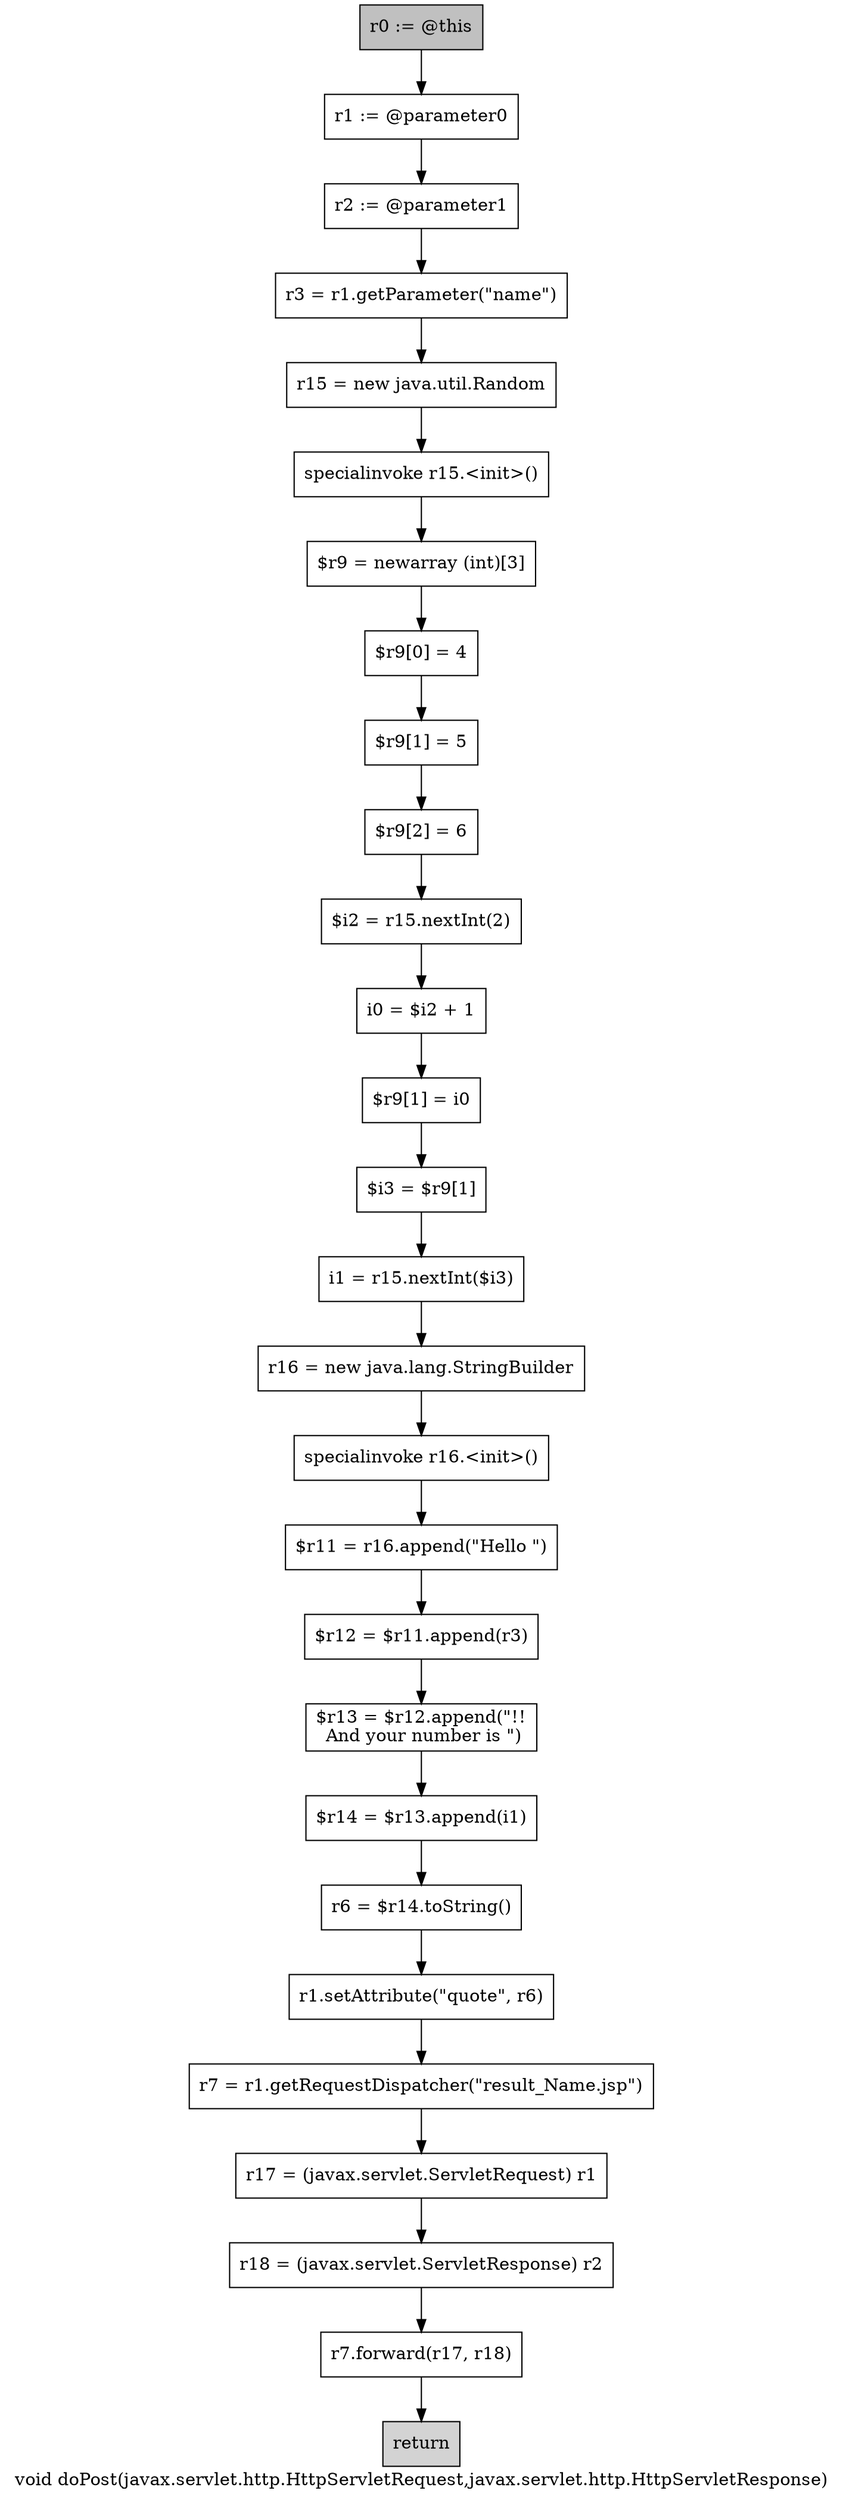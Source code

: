 digraph "void doPost(javax.servlet.http.HttpServletRequest,javax.servlet.http.HttpServletResponse)" {
    label="void doPost(javax.servlet.http.HttpServletRequest,javax.servlet.http.HttpServletResponse)";
    node [shape=box];
    "0" [style=filled,fillcolor=gray,label="r0 := @this",];
    "1" [label="r1 := @parameter0",];
    "0"->"1";
    "2" [label="r2 := @parameter1",];
    "1"->"2";
    "3" [label="r3 = r1.getParameter(\"name\")",];
    "2"->"3";
    "4" [label="r15 = new java.util.Random",];
    "3"->"4";
    "5" [label="specialinvoke r15.<init>()",];
    "4"->"5";
    "6" [label="$r9 = newarray (int)[3]",];
    "5"->"6";
    "7" [label="$r9[0] = 4",];
    "6"->"7";
    "8" [label="$r9[1] = 5",];
    "7"->"8";
    "9" [label="$r9[2] = 6",];
    "8"->"9";
    "10" [label="$i2 = r15.nextInt(2)",];
    "9"->"10";
    "11" [label="i0 = $i2 + 1",];
    "10"->"11";
    "12" [label="$r9[1] = i0",];
    "11"->"12";
    "13" [label="$i3 = $r9[1]",];
    "12"->"13";
    "14" [label="i1 = r15.nextInt($i3)",];
    "13"->"14";
    "15" [label="r16 = new java.lang.StringBuilder",];
    "14"->"15";
    "16" [label="specialinvoke r16.<init>()",];
    "15"->"16";
    "17" [label="$r11 = r16.append(\"Hello \")",];
    "16"->"17";
    "18" [label="$r12 = $r11.append(r3)",];
    "17"->"18";
    "19" [label="$r13 = $r12.append(\"!!\n And your number is \")",];
    "18"->"19";
    "20" [label="$r14 = $r13.append(i1)",];
    "19"->"20";
    "21" [label="r6 = $r14.toString()",];
    "20"->"21";
    "22" [label="r1.setAttribute(\"quote\", r6)",];
    "21"->"22";
    "23" [label="r7 = r1.getRequestDispatcher(\"result_Name.jsp\")",];
    "22"->"23";
    "24" [label="r17 = (javax.servlet.ServletRequest) r1",];
    "23"->"24";
    "25" [label="r18 = (javax.servlet.ServletResponse) r2",];
    "24"->"25";
    "26" [label="r7.forward(r17, r18)",];
    "25"->"26";
    "27" [style=filled,fillcolor=lightgray,label="return",];
    "26"->"27";
}
